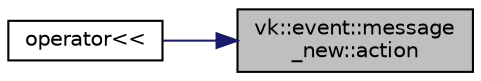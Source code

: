 digraph "vk::event::message_new::action"
{
 // LATEX_PDF_SIZE
  edge [fontname="Helvetica",fontsize="10",labelfontname="Helvetica",labelfontsize="10"];
  node [fontname="Helvetica",fontsize="10",shape=record];
  rankdir="RL";
  Node1 [label="vk::event::message\l_new::action",height=0.2,width=0.4,color="black", fillcolor="grey75", style="filled", fontcolor="black",tooltip="Try get action."];
  Node1 -> Node2 [dir="back",color="midnightblue",fontsize="10",style="solid",fontname="Helvetica"];
  Node2 [label="operator\<\<",height=0.2,width=0.4,color="black", fillcolor="white", style="filled",URL="$message__new_8hpp.html#a7f59c7c74068089b345e16e86f7913f7",tooltip=" "];
}
